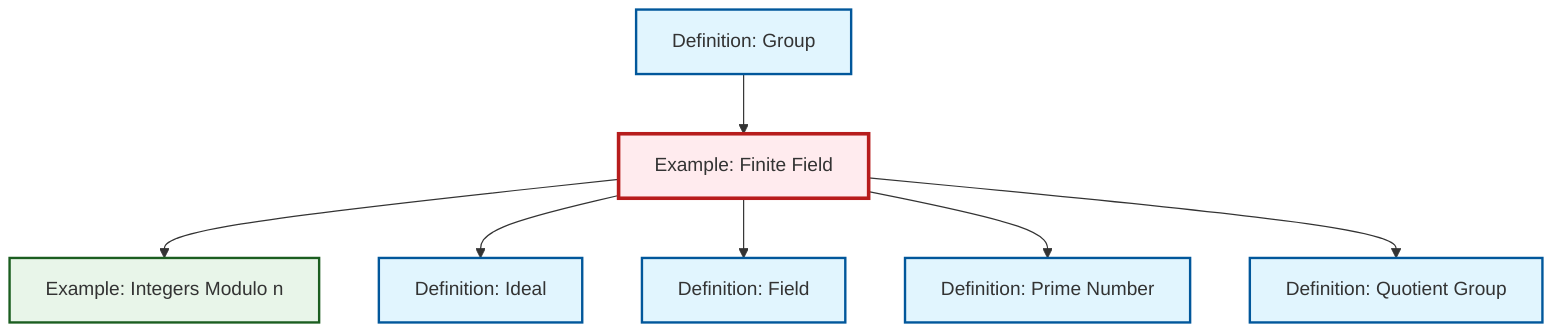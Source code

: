 graph TD
    classDef definition fill:#e1f5fe,stroke:#01579b,stroke-width:2px
    classDef theorem fill:#f3e5f5,stroke:#4a148c,stroke-width:2px
    classDef axiom fill:#fff3e0,stroke:#e65100,stroke-width:2px
    classDef example fill:#e8f5e9,stroke:#1b5e20,stroke-width:2px
    classDef current fill:#ffebee,stroke:#b71c1c,stroke-width:3px
    def-ideal["Definition: Ideal"]:::definition
    ex-quotient-integers-mod-n["Example: Integers Modulo n"]:::example
    def-field["Definition: Field"]:::definition
    def-prime["Definition: Prime Number"]:::definition
    def-group["Definition: Group"]:::definition
    def-quotient-group["Definition: Quotient Group"]:::definition
    ex-finite-field["Example: Finite Field"]:::example
    ex-finite-field --> ex-quotient-integers-mod-n
    ex-finite-field --> def-ideal
    ex-finite-field --> def-field
    ex-finite-field --> def-prime
    def-group --> ex-finite-field
    ex-finite-field --> def-quotient-group
    class ex-finite-field current